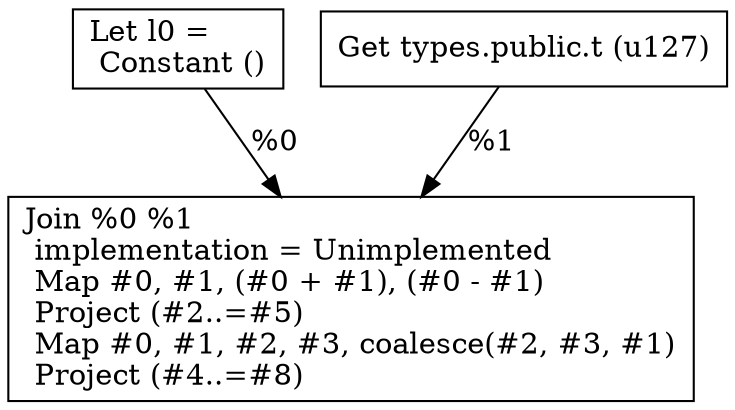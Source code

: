 digraph G {
    node0 [shape = record, label="Let l0 =\l Constant ()\l"]
    node1 [shape = record, label=" Get types.public.t (u127)\l"]
    node2 [shape = record, label=" Join %0 %1\l  implementation = Unimplemented\l Map #0, #1, (#0 + #1), (#0 - #1)\l Project (#2..=#5)\l Map #0, #1, #2, #3, coalesce(#2, #3, #1)\l Project (#4..=#8)\l"]
    node0 -> node2 [label = "%0\l"]
    node1 -> node2 [label = "%1\l"]
}

